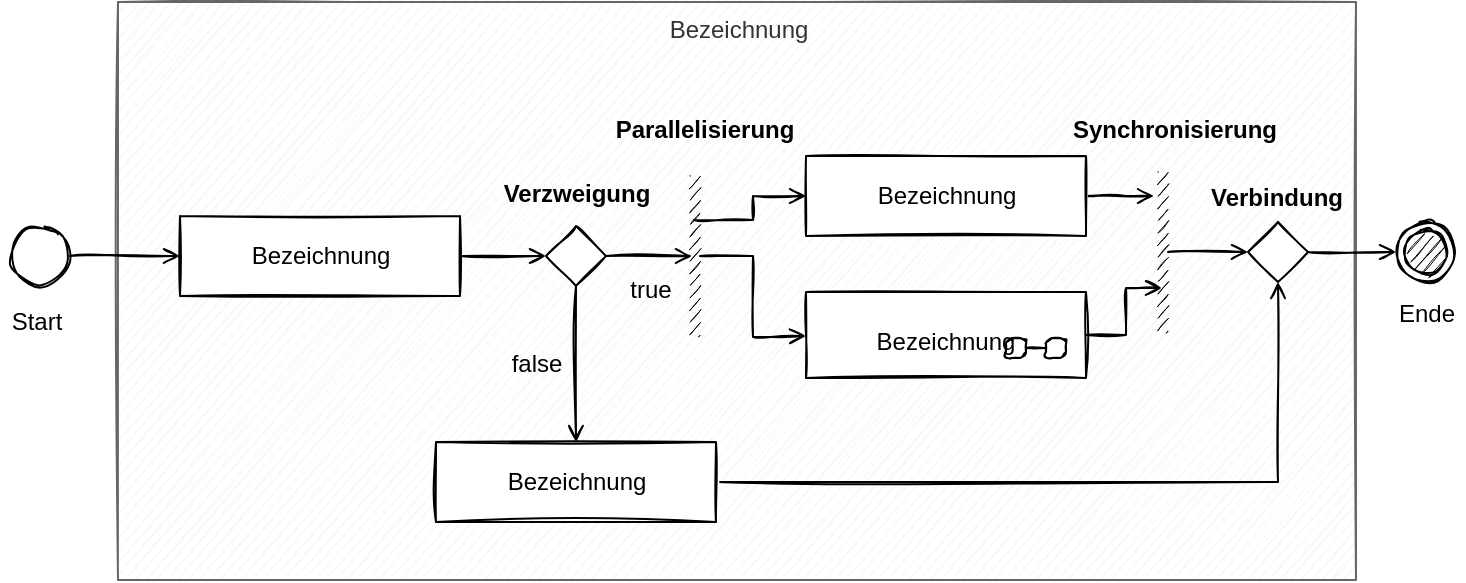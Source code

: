 <mxfile pages="2">
    <diagram id="xqotitL8uuE5FluPYOoE" name="Darstellungselement">
        <mxGraphModel dx="513" dy="796" grid="0" gridSize="10" guides="1" tooltips="1" connect="1" arrows="1" fold="1" page="1" pageScale="1" pageWidth="827" pageHeight="1169" background="none" math="0" shadow="0">
            <root>
                <mxCell id="0"/>
                <mxCell id="1" parent="0"/>
                <mxCell id="UVjIrm32Y76FBILhTA6r-1" value="Bezeichnung" style="html=1;align=center;verticalAlign=top;rounded=0;absoluteArcSize=1;arcSize=10;dashed=0;fillColor=#f5f5f5;strokeColor=#666666;fontColor=#333333;sketch=1;" parent="1" vertex="1">
                    <mxGeometry x="81" y="87" width="619" height="289" as="geometry"/>
                </mxCell>
                <mxCell id="UVjIrm32Y76FBILhTA6r-15" style="edgeStyle=orthogonalEdgeStyle;rounded=0;orthogonalLoop=1;jettySize=auto;html=1;endArrow=open;endFill=0;sketch=1;" parent="1" source="UVjIrm32Y76FBILhTA6r-2" target="UVjIrm32Y76FBILhTA6r-7" edge="1">
                    <mxGeometry relative="1" as="geometry"/>
                </mxCell>
                <mxCell id="UVjIrm32Y76FBILhTA6r-2" value="" style="ellipse;fillColor=#ffffff;strokeColor=#000000;sketch=1;rounded=0;" parent="1" vertex="1">
                    <mxGeometry x="27" y="199" width="30" height="30" as="geometry"/>
                </mxCell>
                <mxCell id="UVjIrm32Y76FBILhTA6r-3" value="Start" style="text;html=1;align=center;verticalAlign=middle;resizable=0;points=[];autosize=1;strokeColor=none;fillColor=none;sketch=1;rounded=0;" parent="1" vertex="1">
                    <mxGeometry x="22" y="238" width="35" height="18" as="geometry"/>
                </mxCell>
                <mxCell id="UVjIrm32Y76FBILhTA6r-4" value="" style="ellipse;html=1;shape=endState;fillColor=#000000;strokeColor=#000000;sketch=1;rounded=0;" parent="1" vertex="1">
                    <mxGeometry x="720" y="197" width="30" height="30" as="geometry"/>
                </mxCell>
                <mxCell id="UVjIrm32Y76FBILhTA6r-5" value="Ende" style="text;html=1;align=center;verticalAlign=middle;resizable=0;points=[];autosize=1;strokeColor=none;fillColor=none;sketch=1;rounded=0;" parent="1" vertex="1">
                    <mxGeometry x="716" y="234" width="38" height="18" as="geometry"/>
                </mxCell>
                <mxCell id="UVjIrm32Y76FBILhTA6r-16" style="edgeStyle=orthogonalEdgeStyle;rounded=0;orthogonalLoop=1;jettySize=auto;html=1;entryX=0;entryY=0.5;entryDx=0;entryDy=0;endArrow=open;endFill=0;sketch=1;" parent="1" source="UVjIrm32Y76FBILhTA6r-7" target="UVjIrm32Y76FBILhTA6r-9" edge="1">
                    <mxGeometry relative="1" as="geometry"/>
                </mxCell>
                <mxCell id="UVjIrm32Y76FBILhTA6r-7" value="Bezeichnung" style="html=1;align=center;verticalAlign=middle;rounded=0;absoluteArcSize=1;arcSize=10;dashed=0;sketch=1;" parent="1" vertex="1">
                    <mxGeometry x="112" y="194" width="140" height="40" as="geometry"/>
                </mxCell>
                <mxCell id="UVjIrm32Y76FBILhTA6r-26" style="edgeStyle=orthogonalEdgeStyle;rounded=0;orthogonalLoop=1;jettySize=auto;html=1;endArrow=open;endFill=0;sketch=1;" parent="1" source="UVjIrm32Y76FBILhTA6r-8" target="UVjIrm32Y76FBILhTA6r-14" edge="1">
                    <mxGeometry relative="1" as="geometry"/>
                </mxCell>
                <mxCell id="UVjIrm32Y76FBILhTA6r-8" value="Bezeichnung" style="html=1;align=center;verticalAlign=middle;rounded=0;absoluteArcSize=1;arcSize=10;dashed=0;sketch=1;" parent="1" vertex="1">
                    <mxGeometry x="240" y="307" width="140" height="40" as="geometry"/>
                </mxCell>
                <mxCell id="UVjIrm32Y76FBILhTA6r-17" style="edgeStyle=orthogonalEdgeStyle;rounded=0;orthogonalLoop=1;jettySize=auto;html=1;endArrow=open;endFill=0;sketch=1;" parent="1" source="UVjIrm32Y76FBILhTA6r-9" target="UVjIrm32Y76FBILhTA6r-8" edge="1">
                    <mxGeometry relative="1" as="geometry"/>
                </mxCell>
                <mxCell id="UVjIrm32Y76FBILhTA6r-18" style="edgeStyle=orthogonalEdgeStyle;rounded=0;orthogonalLoop=1;jettySize=auto;html=1;entryX=0.2;entryY=0.5;entryDx=0;entryDy=0;entryPerimeter=0;endArrow=open;endFill=0;sketch=1;" parent="1" source="UVjIrm32Y76FBILhTA6r-9" target="UVjIrm32Y76FBILhTA6r-10" edge="1">
                    <mxGeometry relative="1" as="geometry"/>
                </mxCell>
                <mxCell id="UVjIrm32Y76FBILhTA6r-9" value="" style="rhombus;verticalAlign=middle;sketch=1;rounded=0;" parent="1" vertex="1">
                    <mxGeometry x="295" y="199" width="30" height="30" as="geometry"/>
                </mxCell>
                <mxCell id="UVjIrm32Y76FBILhTA6r-19" style="edgeStyle=orthogonalEdgeStyle;rounded=0;orthogonalLoop=1;jettySize=auto;html=1;entryX=0;entryY=0.5;entryDx=0;entryDy=0;endArrow=open;endFill=0;exitX=0.4;exitY=0.275;exitDx=0;exitDy=0;exitPerimeter=0;sketch=1;" parent="1" source="UVjIrm32Y76FBILhTA6r-10" target="UVjIrm32Y76FBILhTA6r-11" edge="1">
                    <mxGeometry relative="1" as="geometry"/>
                </mxCell>
                <mxCell id="UVjIrm32Y76FBILhTA6r-20" style="edgeStyle=orthogonalEdgeStyle;rounded=0;orthogonalLoop=1;jettySize=auto;html=1;entryX=0;entryY=0.5;entryDx=0;entryDy=0;endArrow=open;endFill=0;sketch=1;" parent="1" source="UVjIrm32Y76FBILhTA6r-10" edge="1">
                    <mxGeometry relative="1" as="geometry">
                        <mxPoint x="425" y="254" as="targetPoint"/>
                    </mxGeometry>
                </mxCell>
                <mxCell id="UVjIrm32Y76FBILhTA6r-10" value="" style="html=1;points=[];perimeter=orthogonalPerimeter;fillColor=#000000;strokeColor=none;verticalAlign=middle;sketch=1;rounded=0;" parent="1" vertex="1">
                    <mxGeometry x="367" y="174" width="5" height="80" as="geometry"/>
                </mxCell>
                <mxCell id="UVjIrm32Y76FBILhTA6r-22" style="edgeStyle=orthogonalEdgeStyle;rounded=0;orthogonalLoop=1;jettySize=auto;html=1;entryX=-0.4;entryY=0.15;entryDx=0;entryDy=0;entryPerimeter=0;endArrow=open;endFill=0;sketch=1;" parent="1" source="UVjIrm32Y76FBILhTA6r-11" target="UVjIrm32Y76FBILhTA6r-13" edge="1">
                    <mxGeometry relative="1" as="geometry"/>
                </mxCell>
                <mxCell id="UVjIrm32Y76FBILhTA6r-11" value="Bezeichnung" style="html=1;align=center;verticalAlign=middle;rounded=0;absoluteArcSize=1;arcSize=10;dashed=0;sketch=1;" parent="1" vertex="1">
                    <mxGeometry x="425" y="164" width="140" height="40" as="geometry"/>
                </mxCell>
                <mxCell id="UVjIrm32Y76FBILhTA6r-24" style="edgeStyle=orthogonalEdgeStyle;rounded=0;orthogonalLoop=1;jettySize=auto;html=1;entryX=0;entryY=0.5;entryDx=0;entryDy=0;endArrow=open;endFill=0;sketch=1;" parent="1" source="UVjIrm32Y76FBILhTA6r-13" target="UVjIrm32Y76FBILhTA6r-14" edge="1">
                    <mxGeometry relative="1" as="geometry"/>
                </mxCell>
                <mxCell id="UVjIrm32Y76FBILhTA6r-13" value="" style="html=1;points=[];perimeter=orthogonalPerimeter;fillColor=#000000;strokeColor=none;verticalAlign=middle;sketch=1;rounded=0;" parent="1" vertex="1">
                    <mxGeometry x="601" y="172" width="5" height="80" as="geometry"/>
                </mxCell>
                <mxCell id="UVjIrm32Y76FBILhTA6r-25" style="edgeStyle=orthogonalEdgeStyle;rounded=0;orthogonalLoop=1;jettySize=auto;html=1;entryX=0;entryY=0.5;entryDx=0;entryDy=0;endArrow=open;endFill=0;sketch=1;" parent="1" source="UVjIrm32Y76FBILhTA6r-14" target="UVjIrm32Y76FBILhTA6r-4" edge="1">
                    <mxGeometry relative="1" as="geometry"/>
                </mxCell>
                <mxCell id="UVjIrm32Y76FBILhTA6r-14" value="" style="rhombus;verticalAlign=middle;sketch=1;rounded=0;" parent="1" vertex="1">
                    <mxGeometry x="646" y="197" width="30" height="30" as="geometry"/>
                </mxCell>
                <mxCell id="UVjIrm32Y76FBILhTA6r-23" style="edgeStyle=orthogonalEdgeStyle;rounded=0;orthogonalLoop=1;jettySize=auto;html=1;entryX=0.4;entryY=0.725;entryDx=0;entryDy=0;entryPerimeter=0;endArrow=open;endFill=0;sketch=1;" parent="1" source="UVjIrm32Y76FBILhTA6r-21" target="UVjIrm32Y76FBILhTA6r-13" edge="1">
                    <mxGeometry relative="1" as="geometry"/>
                </mxCell>
                <mxCell id="UVjIrm32Y76FBILhTA6r-21" value="Bezeichnung" style="shape=umlState;rounded=0;verticalAlign=middle;spacingTop=5;umlStateSymbol=collapseState;absoluteArcSize=1;arcSize=10;sketch=1;" parent="1" vertex="1">
                    <mxGeometry x="425" y="232" width="140" height="43" as="geometry"/>
                </mxCell>
                <mxCell id="UVjIrm32Y76FBILhTA6r-27" value="false" style="text;html=1;align=center;verticalAlign=middle;resizable=0;points=[];autosize=1;strokeColor=none;fillColor=none;sketch=1;rounded=0;" parent="1" vertex="1">
                    <mxGeometry x="272" y="259" width="35" height="18" as="geometry"/>
                </mxCell>
                <mxCell id="UVjIrm32Y76FBILhTA6r-28" value="true" style="text;html=1;align=center;verticalAlign=middle;resizable=0;points=[];autosize=1;strokeColor=none;fillColor=none;sketch=1;rounded=0;" parent="1" vertex="1">
                    <mxGeometry x="331" y="222" width="31" height="18" as="geometry"/>
                </mxCell>
                <mxCell id="UVjIrm32Y76FBILhTA6r-29" value="Verzweigung" style="text;html=1;align=center;verticalAlign=middle;resizable=0;points=[];autosize=1;strokeColor=none;fillColor=none;fontStyle=1;sketch=1;rounded=0;" parent="1" vertex="1">
                    <mxGeometry x="268.5" y="174" width="83" height="18" as="geometry"/>
                </mxCell>
                <mxCell id="UVjIrm32Y76FBILhTA6r-30" value="Parallelisierung" style="text;html=1;align=center;verticalAlign=middle;resizable=0;points=[];autosize=1;strokeColor=none;fillColor=none;fontStyle=1;sketch=1;rounded=0;" parent="1" vertex="1">
                    <mxGeometry x="324" y="142" width="99" height="18" as="geometry"/>
                </mxCell>
                <mxCell id="UVjIrm32Y76FBILhTA6r-31" value="Synchronisierung" style="text;html=1;align=center;verticalAlign=middle;resizable=0;points=[];autosize=1;strokeColor=none;fillColor=none;fontStyle=1;sketch=1;rounded=0;" parent="1" vertex="1">
                    <mxGeometry x="553" y="142" width="112" height="18" as="geometry"/>
                </mxCell>
                <mxCell id="UVjIrm32Y76FBILhTA6r-32" value="Verbindung" style="text;html=1;align=center;verticalAlign=middle;resizable=0;points=[];autosize=1;strokeColor=none;fillColor=none;fontStyle=1;sketch=1;rounded=0;" parent="1" vertex="1">
                    <mxGeometry x="622" y="176" width="76" height="18" as="geometry"/>
                </mxCell>
            </root>
        </mxGraphModel>
    </diagram>
    <diagram id="DHCUXRkkX-kQIrrurq6N" name="Beispiel">
        <mxGraphModel dx="1086" dy="878" grid="0" gridSize="10" guides="1" tooltips="1" connect="1" arrows="1" fold="1" page="1" pageScale="1" pageWidth="827" pageHeight="1169" math="0" shadow="0">
            <root>
                <mxCell id="rqMFX54rcnVw5PcIJOyL-0"/>
                <mxCell id="rqMFX54rcnVw5PcIJOyL-1" parent="rqMFX54rcnVw5PcIJOyL-0"/>
                <mxCell id="NJ2_cVGnuXSUb-aMDksF-19" value="" style="edgeStyle=orthogonalEdgeStyle;rounded=0;orthogonalLoop=1;jettySize=auto;html=1;endArrow=open;endFill=0;" edge="1" parent="rqMFX54rcnVw5PcIJOyL-1" source="NJ2_cVGnuXSUb-aMDksF-0" target="NJ2_cVGnuXSUb-aMDksF-6">
                    <mxGeometry relative="1" as="geometry"/>
                </mxCell>
                <mxCell id="NJ2_cVGnuXSUb-aMDksF-0" value="Kaffee genießen" style="html=1;align=center;verticalAlign=middle;rounded=1;absoluteArcSize=1;arcSize=10;dashed=0;fillColor=#f5f5f5;strokeColor=#666666;fontColor=#333333;" vertex="1" parent="rqMFX54rcnVw5PcIJOyL-1">
                    <mxGeometry x="174" y="229.5" width="140" height="40" as="geometry"/>
                </mxCell>
                <mxCell id="NJ2_cVGnuXSUb-aMDksF-10" value="" style="edgeStyle=orthogonalEdgeStyle;rounded=0;orthogonalLoop=1;jettySize=auto;html=1;endArrow=open;endFill=0;" edge="1" parent="rqMFX54rcnVw5PcIJOyL-1" source="NJ2_cVGnuXSUb-aMDksF-1" target="NJ2_cVGnuXSUb-aMDksF-2">
                    <mxGeometry relative="1" as="geometry"/>
                </mxCell>
                <mxCell id="NJ2_cVGnuXSUb-aMDksF-1" value="Kaffee einfüllen" style="html=1;align=center;verticalAlign=middle;rounded=1;absoluteArcSize=1;arcSize=10;dashed=0;fillColor=#f5f5f5;strokeColor=#666666;fontColor=#333333;" vertex="1" parent="rqMFX54rcnVw5PcIJOyL-1">
                    <mxGeometry x="369" y="146.5" width="140" height="40" as="geometry"/>
                </mxCell>
                <mxCell id="NJ2_cVGnuXSUb-aMDksF-11" value="" style="edgeStyle=orthogonalEdgeStyle;rounded=0;orthogonalLoop=1;jettySize=auto;html=1;endArrow=open;endFill=0;entryX=0.5;entryY=0;entryDx=0;entryDy=0;" edge="1" parent="rqMFX54rcnVw5PcIJOyL-1" source="NJ2_cVGnuXSUb-aMDksF-2" target="NJ2_cVGnuXSUb-aMDksF-3">
                    <mxGeometry relative="1" as="geometry">
                        <mxPoint x="625" y="240.5" as="targetPoint"/>
                    </mxGeometry>
                </mxCell>
                <mxCell id="NJ2_cVGnuXSUb-aMDksF-2" value="Milch einfüllen" style="html=1;align=center;verticalAlign=middle;rounded=1;absoluteArcSize=1;arcSize=10;dashed=0;fillColor=#f5f5f5;strokeColor=#666666;fontColor=#333333;" vertex="1" parent="rqMFX54rcnVw5PcIJOyL-1">
                    <mxGeometry x="555" y="146.5" width="140" height="40" as="geometry"/>
                </mxCell>
                <mxCell id="NJ2_cVGnuXSUb-aMDksF-13" value="" style="edgeStyle=orthogonalEdgeStyle;rounded=0;orthogonalLoop=1;jettySize=auto;html=1;endArrow=open;endFill=0;" edge="1" parent="rqMFX54rcnVw5PcIJOyL-1" source="NJ2_cVGnuXSUb-aMDksF-3" target="NJ2_cVGnuXSUb-aMDksF-4">
                    <mxGeometry relative="1" as="geometry"/>
                </mxCell>
                <mxCell id="NJ2_cVGnuXSUb-aMDksF-16" style="edgeStyle=orthogonalEdgeStyle;rounded=0;orthogonalLoop=1;jettySize=auto;html=1;entryX=1;entryY=0.5;entryDx=0;entryDy=0;endArrow=open;endFill=0;" edge="1" parent="rqMFX54rcnVw5PcIJOyL-1" source="NJ2_cVGnuXSUb-aMDksF-3" target="NJ2_cVGnuXSUb-aMDksF-14">
                    <mxGeometry relative="1" as="geometry"/>
                </mxCell>
                <mxCell id="NJ2_cVGnuXSUb-aMDksF-3" value="" style="rhombus;verticalAlign=middle;" vertex="1" parent="rqMFX54rcnVw5PcIJOyL-1">
                    <mxGeometry x="610" y="234.5" width="30" height="30" as="geometry"/>
                </mxCell>
                <mxCell id="NJ2_cVGnuXSUb-aMDksF-17" style="edgeStyle=orthogonalEdgeStyle;rounded=0;orthogonalLoop=1;jettySize=auto;html=1;entryX=0.5;entryY=1;entryDx=0;entryDy=0;endArrow=open;endFill=0;" edge="1" parent="rqMFX54rcnVw5PcIJOyL-1" source="NJ2_cVGnuXSUb-aMDksF-4" target="NJ2_cVGnuXSUb-aMDksF-14">
                    <mxGeometry relative="1" as="geometry"/>
                </mxCell>
                <mxCell id="NJ2_cVGnuXSUb-aMDksF-4" value="2 Minuten warten" style="html=1;align=center;verticalAlign=middle;rounded=1;absoluteArcSize=1;arcSize=10;dashed=0;fillColor=#f5f5f5;strokeColor=#666666;fontColor=#333333;" vertex="1" parent="rqMFX54rcnVw5PcIJOyL-1">
                    <mxGeometry x="555" y="299.5" width="140" height="40" as="geometry"/>
                </mxCell>
                <mxCell id="NJ2_cVGnuXSUb-aMDksF-9" value="" style="edgeStyle=orthogonalEdgeStyle;rounded=0;orthogonalLoop=1;jettySize=auto;html=1;endArrow=open;endFill=0;" edge="1" parent="rqMFX54rcnVw5PcIJOyL-1" source="NJ2_cVGnuXSUb-aMDksF-5" target="NJ2_cVGnuXSUb-aMDksF-1">
                    <mxGeometry relative="1" as="geometry"/>
                </mxCell>
                <mxCell id="NJ2_cVGnuXSUb-aMDksF-5" value="Kaffee kochen" style="shape=umlState;rounded=1;verticalAlign=top;spacingTop=5;umlStateSymbol=collapseState;absoluteArcSize=1;arcSize=10;fillColor=#f5f5f5;strokeColor=#666666;fontColor=#333333;" vertex="1" parent="rqMFX54rcnVw5PcIJOyL-1">
                    <mxGeometry x="173" y="143" width="140" height="47" as="geometry"/>
                </mxCell>
                <mxCell id="NJ2_cVGnuXSUb-aMDksF-6" value="" style="ellipse;html=1;shape=endState;fillColor=#000000;strokeColor=#000000;verticalAlign=middle;" vertex="1" parent="rqMFX54rcnVw5PcIJOyL-1">
                    <mxGeometry x="109" y="234.5" width="30" height="30" as="geometry"/>
                </mxCell>
                <mxCell id="NJ2_cVGnuXSUb-aMDksF-8" value="" style="edgeStyle=orthogonalEdgeStyle;rounded=0;orthogonalLoop=1;jettySize=auto;html=1;endArrow=open;endFill=0;" edge="1" parent="rqMFX54rcnVw5PcIJOyL-1" source="NJ2_cVGnuXSUb-aMDksF-7" target="NJ2_cVGnuXSUb-aMDksF-5">
                    <mxGeometry relative="1" as="geometry"/>
                </mxCell>
                <mxCell id="NJ2_cVGnuXSUb-aMDksF-7" value="" style="ellipse;fillColor=#ffffff;strokeColor=#000000;verticalAlign=middle;" vertex="1" parent="rqMFX54rcnVw5PcIJOyL-1">
                    <mxGeometry x="111" y="151.5" width="30" height="30" as="geometry"/>
                </mxCell>
                <mxCell id="NJ2_cVGnuXSUb-aMDksF-12" value="Zu heiß?" style="text;html=1;align=center;verticalAlign=middle;resizable=0;points=[];autosize=1;strokeColor=none;fillColor=none;" vertex="1" parent="rqMFX54rcnVw5PcIJOyL-1">
                    <mxGeometry x="643" y="240.5" width="57" height="18" as="geometry"/>
                </mxCell>
                <mxCell id="NJ2_cVGnuXSUb-aMDksF-18" value="" style="edgeStyle=orthogonalEdgeStyle;rounded=0;orthogonalLoop=1;jettySize=auto;html=1;endArrow=open;endFill=0;" edge="1" parent="rqMFX54rcnVw5PcIJOyL-1" source="NJ2_cVGnuXSUb-aMDksF-14" target="NJ2_cVGnuXSUb-aMDksF-0">
                    <mxGeometry relative="1" as="geometry"/>
                </mxCell>
                <mxCell id="NJ2_cVGnuXSUb-aMDksF-14" value="" style="rhombus;verticalAlign=middle;" vertex="1" parent="rqMFX54rcnVw5PcIJOyL-1">
                    <mxGeometry x="424" y="234.5" width="30" height="30" as="geometry"/>
                </mxCell>
                <mxCell id="NJ2_cVGnuXSUb-aMDksF-15" value="Ja" style="text;html=1;align=center;verticalAlign=middle;resizable=0;points=[];autosize=1;strokeColor=none;fillColor=none;" vertex="1" parent="rqMFX54rcnVw5PcIJOyL-1">
                    <mxGeometry x="631" y="276.5" width="23" height="18" as="geometry"/>
                </mxCell>
                <mxCell id="NJ2_cVGnuXSUb-aMDksF-20" value="Nein" style="text;html=1;align=center;verticalAlign=middle;resizable=0;points=[];autosize=1;strokeColor=none;fillColor=none;" vertex="1" parent="rqMFX54rcnVw5PcIJOyL-1">
                    <mxGeometry x="515" y="226.5" width="35" height="18" as="geometry"/>
                </mxCell>
                <mxCell id="NJ2_cVGnuXSUb-aMDksF-21" value="&lt;b&gt;Kaffee kochen&lt;/b&gt;" style="html=1;align=center;verticalAlign=top;rounded=1;absoluteArcSize=1;arcSize=10;dashed=0;fillColor=#f5f5f5;strokeColor=#666666;fontColor=#333333;" vertex="1" parent="rqMFX54rcnVw5PcIJOyL-1">
                    <mxGeometry x="100" y="439" width="644" height="187" as="geometry"/>
                </mxCell>
                <mxCell id="NJ2_cVGnuXSUb-aMDksF-29" style="edgeStyle=orthogonalEdgeStyle;rounded=0;orthogonalLoop=1;jettySize=auto;html=1;entryX=0;entryY=0.136;entryDx=0;entryDy=0;entryPerimeter=0;endArrow=open;endFill=0;" edge="1" parent="rqMFX54rcnVw5PcIJOyL-1" source="NJ2_cVGnuXSUb-aMDksF-22" target="NJ2_cVGnuXSUb-aMDksF-27">
                    <mxGeometry relative="1" as="geometry"/>
                </mxCell>
                <mxCell id="NJ2_cVGnuXSUb-aMDksF-22" value="" style="ellipse;fillColor=#ffffff;strokeColor=#000000;verticalAlign=middle;" vertex="1" parent="rqMFX54rcnVw5PcIJOyL-1">
                    <mxGeometry x="60" y="486" width="30" height="30" as="geometry"/>
                </mxCell>
                <mxCell id="NJ2_cVGnuXSUb-aMDksF-33" value="" style="edgeStyle=orthogonalEdgeStyle;rounded=0;orthogonalLoop=1;jettySize=auto;html=1;endArrow=open;endFill=0;" edge="1" parent="rqMFX54rcnVw5PcIJOyL-1" source="NJ2_cVGnuXSUb-aMDksF-23" target="NJ2_cVGnuXSUb-aMDksF-24">
                    <mxGeometry relative="1" as="geometry"/>
                </mxCell>
                <mxCell id="NJ2_cVGnuXSUb-aMDksF-23" value="Wasser einfüllen" style="html=1;align=center;verticalAlign=middle;rounded=1;absoluteArcSize=1;arcSize=10;dashed=0;fillColor=#E3E3E3;strokeColor=#666666;fontColor=#333333;" vertex="1" parent="rqMFX54rcnVw5PcIJOyL-1">
                    <mxGeometry x="173" y="485" width="140" height="40" as="geometry"/>
                </mxCell>
                <mxCell id="NJ2_cVGnuXSUb-aMDksF-34" style="edgeStyle=orthogonalEdgeStyle;rounded=0;orthogonalLoop=1;jettySize=auto;html=1;entryX=0.267;entryY=0.204;entryDx=0;entryDy=0;entryPerimeter=0;endArrow=open;endFill=0;" edge="1" parent="rqMFX54rcnVw5PcIJOyL-1" source="NJ2_cVGnuXSUb-aMDksF-24" target="NJ2_cVGnuXSUb-aMDksF-28">
                    <mxGeometry relative="1" as="geometry"/>
                </mxCell>
                <mxCell id="NJ2_cVGnuXSUb-aMDksF-24" value="Wasser kochen" style="html=1;align=center;verticalAlign=middle;rounded=1;absoluteArcSize=1;arcSize=10;dashed=0;fillColor=#E3E3E3;strokeColor=#666666;fontColor=#333333;" vertex="1" parent="rqMFX54rcnVw5PcIJOyL-1">
                    <mxGeometry x="348" y="485" width="140" height="40" as="geometry"/>
                </mxCell>
                <mxCell id="NJ2_cVGnuXSUb-aMDksF-37" value="" style="edgeStyle=orthogonalEdgeStyle;rounded=0;orthogonalLoop=1;jettySize=auto;html=1;endArrow=open;endFill=0;" edge="1" parent="rqMFX54rcnVw5PcIJOyL-1" source="NJ2_cVGnuXSUb-aMDksF-25" target="NJ2_cVGnuXSUb-aMDksF-36">
                    <mxGeometry relative="1" as="geometry"/>
                </mxCell>
                <mxCell id="NJ2_cVGnuXSUb-aMDksF-25" value="Pulver überbrühen" style="html=1;align=center;verticalAlign=middle;rounded=1;absoluteArcSize=1;arcSize=10;dashed=0;fillColor=#E3E3E3;strokeColor=#666666;fontColor=#333333;" vertex="1" parent="rqMFX54rcnVw5PcIJOyL-1">
                    <mxGeometry x="537" y="480" width="140" height="40" as="geometry"/>
                </mxCell>
                <mxCell id="NJ2_cVGnuXSUb-aMDksF-32" style="edgeStyle=orthogonalEdgeStyle;rounded=0;orthogonalLoop=1;jettySize=auto;html=1;entryX=0.338;entryY=0.839;entryDx=0;entryDy=0;entryPerimeter=0;endArrow=open;endFill=0;" edge="1" parent="rqMFX54rcnVw5PcIJOyL-1" source="NJ2_cVGnuXSUb-aMDksF-26" target="NJ2_cVGnuXSUb-aMDksF-28">
                    <mxGeometry relative="1" as="geometry"/>
                </mxCell>
                <mxCell id="NJ2_cVGnuXSUb-aMDksF-26" value="Kaffeepulver einfüllen" style="html=1;align=center;verticalAlign=middle;rounded=1;absoluteArcSize=1;arcSize=10;dashed=0;fillColor=#E3E3E3;strokeColor=#666666;fontColor=#333333;" vertex="1" parent="rqMFX54rcnVw5PcIJOyL-1">
                    <mxGeometry x="176" y="556.5" width="140" height="40" as="geometry"/>
                </mxCell>
                <mxCell id="NJ2_cVGnuXSUb-aMDksF-30" style="edgeStyle=orthogonalEdgeStyle;rounded=0;orthogonalLoop=1;jettySize=auto;html=1;entryX=0;entryY=0.5;entryDx=0;entryDy=0;endArrow=open;endFill=0;exitX=0.8;exitY=0.214;exitDx=0;exitDy=0;exitPerimeter=0;" edge="1" parent="rqMFX54rcnVw5PcIJOyL-1" source="NJ2_cVGnuXSUb-aMDksF-27" target="NJ2_cVGnuXSUb-aMDksF-23">
                    <mxGeometry relative="1" as="geometry">
                        <Array as="points">
                            <mxPoint x="143" y="505"/>
                        </Array>
                    </mxGeometry>
                </mxCell>
                <mxCell id="NJ2_cVGnuXSUb-aMDksF-31" style="edgeStyle=orthogonalEdgeStyle;rounded=0;orthogonalLoop=1;jettySize=auto;html=1;entryX=0;entryY=0.5;entryDx=0;entryDy=0;endArrow=open;endFill=0;exitX=1.297;exitY=0.807;exitDx=0;exitDy=0;exitPerimeter=0;" edge="1" parent="rqMFX54rcnVw5PcIJOyL-1" source="NJ2_cVGnuXSUb-aMDksF-27" target="NJ2_cVGnuXSUb-aMDksF-26">
                    <mxGeometry relative="1" as="geometry">
                        <Array as="points">
                            <mxPoint x="146" y="577"/>
                        </Array>
                    </mxGeometry>
                </mxCell>
                <mxCell id="NJ2_cVGnuXSUb-aMDksF-27" value="" style="html=1;points=[];perimeter=orthogonalPerimeter;fillColor=#000000;strokeColor=none;verticalAlign=top;" vertex="1" parent="rqMFX54rcnVw5PcIJOyL-1">
                    <mxGeometry x="139" y="486" width="5.63" height="116" as="geometry"/>
                </mxCell>
                <mxCell id="NJ2_cVGnuXSUb-aMDksF-35" style="edgeStyle=orthogonalEdgeStyle;rounded=0;orthogonalLoop=1;jettySize=auto;html=1;entryX=0;entryY=0.5;entryDx=0;entryDy=0;endArrow=open;endFill=0;" edge="1" parent="rqMFX54rcnVw5PcIJOyL-1" target="NJ2_cVGnuXSUb-aMDksF-25">
                    <mxGeometry relative="1" as="geometry">
                        <mxPoint x="513" y="500" as="sourcePoint"/>
                    </mxGeometry>
                </mxCell>
                <mxCell id="NJ2_cVGnuXSUb-aMDksF-28" value="" style="html=1;points=[];perimeter=orthogonalPerimeter;fillColor=#000000;strokeColor=none;verticalAlign=top;" vertex="1" parent="rqMFX54rcnVw5PcIJOyL-1">
                    <mxGeometry x="510" y="483" width="5" height="112" as="geometry"/>
                </mxCell>
                <mxCell id="NJ2_cVGnuXSUb-aMDksF-36" value="" style="ellipse;html=1;shape=endState;fillColor=#000000;strokeColor=#000000;verticalAlign=middle;" vertex="1" parent="rqMFX54rcnVw5PcIJOyL-1">
                    <mxGeometry x="592" y="397" width="30" height="30" as="geometry"/>
                </mxCell>
                <mxCell id="NJ2_cVGnuXSUb-aMDksF-38" value="" style="swimlane;html=1;startSize=20;fontStyle=0;collapsible=0;horizontal=0;swimlaneLine=1;swimlaneFillColor=none;strokeWidth=2;fillColor=default;verticalAlign=top;rotation=-180;" vertex="1" parent="rqMFX54rcnVw5PcIJOyL-1">
                    <mxGeometry x="117" y="464" width="611" height="75" as="geometry"/>
                </mxCell>
                <mxCell id="NJ2_cVGnuXSUb-aMDksF-39" value="Brühgruppe" style="text;html=1;align=center;verticalAlign=middle;resizable=0;points=[];autosize=1;strokeColor=none;fillColor=none;rotation=-90;" vertex="1" parent="NJ2_cVGnuXSUb-aMDksF-38">
                    <mxGeometry x="564" y="27" width="73" height="18" as="geometry"/>
                </mxCell>
                <mxCell id="NJ2_cVGnuXSUb-aMDksF-43" value="" style="swimlane;html=1;startSize=20;fontStyle=0;collapsible=0;horizontal=0;swimlaneLine=1;swimlaneFillColor=none;strokeWidth=2;fillColor=default;verticalAlign=top;rotation=-180;" vertex="1" parent="rqMFX54rcnVw5PcIJOyL-1">
                    <mxGeometry x="117" y="539" width="611" height="75" as="geometry"/>
                </mxCell>
                <mxCell id="NJ2_cVGnuXSUb-aMDksF-44" value="Pulverfach" style="text;html=1;align=center;verticalAlign=middle;resizable=0;points=[];autosize=1;strokeColor=none;fillColor=none;rotation=-90;" vertex="1" parent="NJ2_cVGnuXSUb-aMDksF-43">
                    <mxGeometry x="567" y="28.5" width="67" height="18" as="geometry"/>
                </mxCell>
            </root>
        </mxGraphModel>
    </diagram>
</mxfile>